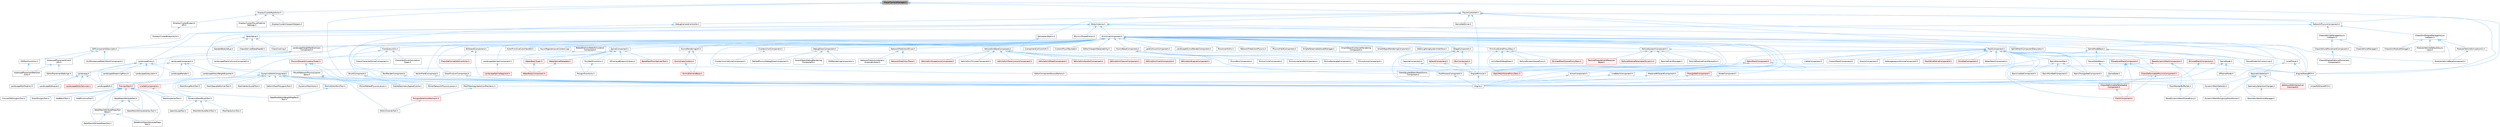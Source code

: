 digraph "PlayerCameraManager.h"
{
 // INTERACTIVE_SVG=YES
 // LATEX_PDF_SIZE
  bgcolor="transparent";
  edge [fontname=Helvetica,fontsize=10,labelfontname=Helvetica,labelfontsize=10];
  node [fontname=Helvetica,fontsize=10,shape=box,height=0.2,width=0.4];
  Node1 [id="Node000001",label="PlayerCameraManager.h",height=0.2,width=0.4,color="gray40", fillcolor="grey60", style="filled", fontcolor="black",tooltip=" "];
  Node1 -> Node2 [id="edge1_Node000001_Node000002",dir="back",color="steelblue1",style="solid",tooltip=" "];
  Node2 [id="Node000002",label="DisplayClusterRootActor.h",height=0.2,width=0.4,color="grey40", fillcolor="white", style="filled",URL="$d0/d41/DisplayClusterRootActor_8h.html",tooltip=" "];
  Node2 -> Node3 [id="edge2_Node000002_Node000003",dir="back",color="steelblue1",style="solid",tooltip=" "];
  Node3 [id="Node000003",label="DisplayClusterMoviePipeline\lSettings.h",height=0.2,width=0.4,color="grey40", fillcolor="white", style="filled",URL="$d7/d56/DisplayClusterMoviePipelineSettings_8h.html",tooltip=" "];
  Node2 -> Node4 [id="edge3_Node000002_Node000004",dir="back",color="steelblue1",style="solid",tooltip=" "];
  Node4 [id="Node000004",label="DisplayClusterViewportHelpers.h",height=0.2,width=0.4,color="grey40", fillcolor="white", style="filled",URL="$d6/d8b/DisplayClusterViewportHelpers_8h.html",tooltip=" "];
  Node2 -> Node5 [id="edge4_Node000002_Node000005",dir="back",color="steelblue1",style="solid",tooltip=" "];
  Node5 [id="Node000005",label="IDisplayClusterBlueprint\lAPI.h",height=0.2,width=0.4,color="grey40", fillcolor="white", style="filled",URL="$d6/dd6/IDisplayClusterBlueprintAPI_8h.html",tooltip=" "];
  Node5 -> Node6 [id="edge5_Node000005_Node000006",dir="back",color="steelblue1",style="solid",tooltip=" "];
  Node6 [id="Node000006",label="DisplayClusterBlueprintLib.h",height=0.2,width=0.4,color="grey40", fillcolor="white", style="filled",URL="$d9/d13/DisplayClusterBlueprintLib_8h.html",tooltip=" "];
  Node1 -> Node7 [id="edge6_Node000001_Node000007",dir="back",color="steelblue1",style="solid",tooltip=" "];
  Node7 [id="Node000007",label="Engine.h",height=0.2,width=0.4,color="grey40", fillcolor="white", style="filled",URL="$d1/d34/Public_2Engine_8h.html",tooltip=" "];
  Node1 -> Node8 [id="edge7_Node000001_Node000008",dir="back",color="steelblue1",style="solid",tooltip=" "];
  Node8 [id="Node000008",label="EngineSharedPCH.h",height=0.2,width=0.4,color="grey40", fillcolor="white", style="filled",URL="$dc/dbb/EngineSharedPCH_8h.html",tooltip=" "];
  Node8 -> Node9 [id="edge8_Node000008_Node000009",dir="back",color="steelblue1",style="solid",tooltip=" "];
  Node9 [id="Node000009",label="UnrealEdSharedPCH.h",height=0.2,width=0.4,color="grey40", fillcolor="white", style="filled",URL="$d1/de6/UnrealEdSharedPCH_8h.html",tooltip=" "];
  Node1 -> Node10 [id="edge9_Node000001_Node000010",dir="back",color="steelblue1",style="solid",tooltip=" "];
  Node10 [id="Node000010",label="PlayerController.h",height=0.2,width=0.4,color="grey40", fillcolor="white", style="filled",URL="$db/db4/PlayerController_8h.html",tooltip=" "];
  Node10 -> Node11 [id="edge10_Node000010_Node000011",dir="back",color="steelblue1",style="solid",tooltip=" "];
  Node11 [id="Node000011",label="BodyInstance.h",height=0.2,width=0.4,color="grey40", fillcolor="white", style="filled",URL="$d3/d42/BodyInstance_8h.html",tooltip=" "];
  Node11 -> Node12 [id="edge11_Node000011_Node000012",dir="back",color="steelblue1",style="solid",tooltip=" "];
  Node12 [id="Node000012",label="BodySetup.h",height=0.2,width=0.4,color="grey40", fillcolor="white", style="filled",URL="$d8/d7b/BodySetup_8h.html",tooltip=" "];
  Node12 -> Node13 [id="edge12_Node000012_Node000013",dir="back",color="steelblue1",style="solid",tooltip=" "];
  Node13 [id="Node000013",label="ChaosCooking.h",height=0.2,width=0.4,color="grey40", fillcolor="white", style="filled",URL="$de/d88/ChaosCooking_8h.html",tooltip=" "];
  Node12 -> Node14 [id="edge13_Node000012_Node000014",dir="back",color="steelblue1",style="solid",tooltip=" "];
  Node14 [id="Node000014",label="ChaosDerivedDataReader.h",height=0.2,width=0.4,color="grey40", fillcolor="white", style="filled",URL="$de/d70/ChaosDerivedDataReader_8h.html",tooltip=" "];
  Node12 -> Node15 [id="edge14_Node000012_Node000015",dir="back",color="steelblue1",style="solid",tooltip=" "];
  Node15 [id="Node000015",label="DynamicMeshComponent.h",height=0.2,width=0.4,color="grey40", fillcolor="white", style="filled",URL="$d8/d66/DynamicMeshComponent_8h.html",tooltip=" "];
  Node15 -> Node16 [id="edge15_Node000015_Node000016",dir="back",color="steelblue1",style="solid",tooltip=" "];
  Node16 [id="Node000016",label="DataflowEditorWeightMapPaint\lTool.h",height=0.2,width=0.4,color="grey40", fillcolor="white", style="filled",URL="$db/d46/DataflowEditorWeightMapPaintTool_8h.html",tooltip=" "];
  Node15 -> Node17 [id="edge16_Node000015_Node000017",dir="back",color="steelblue1",style="solid",tooltip=" "];
  Node17 [id="Node000017",label="DeformMeshPolygonsTool.h",height=0.2,width=0.4,color="grey40", fillcolor="white", style="filled",URL="$db/d72/DeformMeshPolygonsTool_8h.html",tooltip=" "];
  Node15 -> Node18 [id="edge17_Node000015_Node000018",dir="back",color="steelblue1",style="solid",tooltip=" "];
  Node18 [id="Node000018",label="DynamicMeshActor.h",height=0.2,width=0.4,color="grey40", fillcolor="white", style="filled",URL="$d1/d71/DynamicMeshActor_8h.html",tooltip=" "];
  Node15 -> Node19 [id="edge18_Node000015_Node000019",dir="back",color="steelblue1",style="solid",tooltip=" "];
  Node19 [id="Node000019",label="DynamicMeshBrushTool.h",height=0.2,width=0.4,color="grey40", fillcolor="white", style="filled",URL="$da/d04/DynamicMeshBrushTool_8h.html",tooltip=" "];
  Node19 -> Node20 [id="edge19_Node000019_Node000020",dir="back",color="steelblue1",style="solid",tooltip=" "];
  Node20 [id="Node000020",label="MeshAttributePaintTool.h",height=0.2,width=0.4,color="grey40", fillcolor="white", style="filled",URL="$d3/d29/MeshAttributePaintTool_8h.html",tooltip=" "];
  Node19 -> Node21 [id="edge20_Node000019_Node000021",dir="back",color="steelblue1",style="solid",tooltip=" "];
  Node21 [id="Node000021",label="MeshSelectionTool.h",height=0.2,width=0.4,color="grey40", fillcolor="white", style="filled",URL="$d8/d80/MeshSelectionTool_8h.html",tooltip=" "];
  Node19 -> Node22 [id="edge21_Node000019_Node000022",dir="back",color="steelblue1",style="solid",tooltip=" "];
  Node22 [id="Node000022",label="SeamSculptTool.h",height=0.2,width=0.4,color="grey40", fillcolor="white", style="filled",URL="$d1/d31/SeamSculptTool_8h.html",tooltip=" "];
  Node15 -> Node23 [id="edge22_Node000015_Node000023",dir="back",color="steelblue1",style="solid",tooltip=" "];
  Node23 [id="Node000023",label="DynamicMeshSelector.h",height=0.2,width=0.4,color="grey40", fillcolor="white", style="filled",URL="$dc/d01/DynamicMeshSelector_8h.html",tooltip=" "];
  Node23 -> Node24 [id="edge23_Node000023_Node000024",dir="back",color="steelblue1",style="solid",tooltip=" "];
  Node24 [id="Node000024",label="DynamicMeshPolygroupTransformer.h",height=0.2,width=0.4,color="grey40", fillcolor="white", style="filled",URL="$dc/db2/DynamicMeshPolygroupTransformer_8h.html",tooltip=" "];
  Node15 -> Node25 [id="edge24_Node000015_Node000025",dir="back",color="steelblue1",style="solid",tooltip=" "];
  Node25 [id="Node000025",label="EditUVIslandsTool.h",height=0.2,width=0.4,color="grey40", fillcolor="white", style="filled",URL="$d0/de4/EditUVIslandsTool_8h.html",tooltip=" "];
  Node15 -> Node26 [id="edge25_Node000015_Node000026",dir="back",color="steelblue1",style="solid",tooltip=" "];
  Node26 [id="Node000026",label="MeshGroupPaintTool.h",height=0.2,width=0.4,color="grey40", fillcolor="white", style="filled",URL="$dd/d04/MeshGroupPaintTool_8h.html",tooltip=" "];
  Node15 -> Node27 [id="edge26_Node000015_Node000027",dir="back",color="steelblue1",style="solid",tooltip=" "];
  Node27 [id="Node000027",label="MeshRenderBufferSet.h",height=0.2,width=0.4,color="grey40", fillcolor="white", style="filled",URL="$de/dc2/MeshRenderBufferSet_8h.html",tooltip=" "];
  Node27 -> Node28 [id="edge27_Node000027_Node000028",dir="back",color="steelblue1",style="solid",tooltip=" "];
  Node28 [id="Node000028",label="BaseDynamicMeshSceneProxy.h",height=0.2,width=0.4,color="grey40", fillcolor="white", style="filled",URL="$d2/dee/BaseDynamicMeshSceneProxy_8h.html",tooltip=" "];
  Node15 -> Node29 [id="edge28_Node000015_Node000029",dir="back",color="steelblue1",style="solid",tooltip=" "];
  Node29 [id="Node000029",label="MeshSpaceDeformerTool.h",height=0.2,width=0.4,color="grey40", fillcolor="white", style="filled",URL="$d7/dc8/MeshSpaceDeformerTool_8h.html",tooltip=" "];
  Node15 -> Node30 [id="edge29_Node000015_Node000030",dir="back",color="steelblue1",style="solid",tooltip=" "];
  Node30 [id="Node000030",label="MeshTopologySelectionMechanic.h",height=0.2,width=0.4,color="grey40", fillcolor="white", style="filled",URL="$d5/d15/MeshTopologySelectionMechanic_8h.html",tooltip=" "];
  Node30 -> Node31 [id="edge30_Node000030_Node000031",dir="back",color="steelblue1",style="solid",tooltip=" "];
  Node31 [id="Node000031",label="PolygonSelectionMechanic.h",height=0.2,width=0.4,color="red", fillcolor="#FFF0F0", style="filled",URL="$da/dff/PolygonSelectionMechanic_8h.html",tooltip=" "];
  Node31 -> Node25 [id="edge31_Node000031_Node000025",dir="back",color="steelblue1",style="solid",tooltip=" "];
  Node15 -> Node33 [id="edge32_Node000015_Node000033",dir="back",color="steelblue1",style="solid",tooltip=" "];
  Node33 [id="Node000033",label="MeshVertexPaintTool.h",height=0.2,width=0.4,color="grey40", fillcolor="white", style="filled",URL="$db/d74/MeshVertexPaintTool_8h.html",tooltip=" "];
  Node33 -> Node16 [id="edge33_Node000033_Node000016",dir="back",color="steelblue1",style="solid",tooltip=" "];
  Node15 -> Node34 [id="edge34_Node000015_Node000034",dir="back",color="steelblue1",style="solid",tooltip=" "];
  Node34 [id="Node000034",label="MeshVertexSculptTool.h",height=0.2,width=0.4,color="grey40", fillcolor="white", style="filled",URL="$dc/da6/MeshVertexSculptTool_8h.html",tooltip=" "];
  Node15 -> Node35 [id="edge35_Node000015_Node000035",dir="back",color="steelblue1",style="solid",tooltip=" "];
  Node35 [id="Node000035",label="PreviewMesh.h",height=0.2,width=0.4,color="red", fillcolor="#FFF0F0", style="filled",URL="$d6/d30/PreviewMesh_8h.html",tooltip=" "];
  Node35 -> Node36 [id="edge36_Node000035_Node000036",dir="back",color="steelblue1",style="solid",tooltip=" "];
  Node36 [id="Node000036",label="AddPatchTool.h",height=0.2,width=0.4,color="grey40", fillcolor="white", style="filled",URL="$d5/deb/AddPatchTool_8h.html",tooltip=" "];
  Node35 -> Node37 [id="edge37_Node000035_Node000037",dir="back",color="steelblue1",style="solid",tooltip=" "];
  Node37 [id="Node000037",label="AddPrimitiveTool.h",height=0.2,width=0.4,color="grey40", fillcolor="white", style="filled",URL="$d5/dbf/AddPrimitiveTool_8h.html",tooltip=" "];
  Node35 -> Node38 [id="edge38_Node000035_Node000038",dir="back",color="steelblue1",style="solid",tooltip=" "];
  Node38 [id="Node000038",label="BakeMeshAttributeMapsTool.h",height=0.2,width=0.4,color="grey40", fillcolor="white", style="filled",URL="$d8/d14/BakeMeshAttributeMapsTool_8h.html",tooltip=" "];
  Node35 -> Node39 [id="edge39_Node000035_Node000039",dir="back",color="steelblue1",style="solid",tooltip=" "];
  Node39 [id="Node000039",label="BakeMeshAttributeMapsTool\lBase.h",height=0.2,width=0.4,color="grey40", fillcolor="white", style="filled",URL="$dc/d68/BakeMeshAttributeMapsToolBase_8h.html",tooltip=" "];
  Node39 -> Node38 [id="edge40_Node000039_Node000038",dir="back",color="steelblue1",style="solid",tooltip=" "];
  Node39 -> Node40 [id="edge41_Node000039_Node000040",dir="back",color="steelblue1",style="solid",tooltip=" "];
  Node40 [id="Node000040",label="BakeMultiMeshAttributeMaps\lTool.h",height=0.2,width=0.4,color="grey40", fillcolor="white", style="filled",URL="$d7/d65/BakeMultiMeshAttributeMapsTool_8h.html",tooltip=" "];
  Node35 -> Node41 [id="edge42_Node000035_Node000041",dir="back",color="steelblue1",style="solid",tooltip=" "];
  Node41 [id="Node000041",label="BakeMeshAttributeTool.h",height=0.2,width=0.4,color="grey40", fillcolor="white", style="filled",URL="$d0/d82/BakeMeshAttributeTool_8h.html",tooltip=" "];
  Node41 -> Node39 [id="edge43_Node000041_Node000039",dir="back",color="steelblue1",style="solid",tooltip=" "];
  Node41 -> Node42 [id="edge44_Node000041_Node000042",dir="back",color="steelblue1",style="solid",tooltip=" "];
  Node42 [id="Node000042",label="BakeMeshAttributeVertexTool.h",height=0.2,width=0.4,color="grey40", fillcolor="white", style="filled",URL="$d6/d76/BakeMeshAttributeVertexTool_8h.html",tooltip=" "];
  Node35 -> Node42 [id="edge45_Node000035_Node000042",dir="back",color="steelblue1",style="solid",tooltip=" "];
  Node35 -> Node40 [id="edge46_Node000035_Node000040",dir="back",color="steelblue1",style="solid",tooltip=" "];
  Node35 -> Node43 [id="edge47_Node000035_Node000043",dir="back",color="steelblue1",style="solid",tooltip=" "];
  Node43 [id="Node000043",label="ConvertToPolygonsTool.h",height=0.2,width=0.4,color="grey40", fillcolor="white", style="filled",URL="$d7/d5a/ConvertToPolygonsTool_8h.html",tooltip=" "];
  Node35 -> Node44 [id="edge48_Node000035_Node000044",dir="back",color="steelblue1",style="solid",tooltip=" "];
  Node44 [id="Node000044",label="DrawPolygonTool.h",height=0.2,width=0.4,color="grey40", fillcolor="white", style="filled",URL="$d0/d15/DrawPolygonTool_8h.html",tooltip=" "];
  Node35 -> Node19 [id="edge49_Node000035_Node000019",dir="back",color="steelblue1",style="solid",tooltip=" "];
  Node35 -> Node45 [id="edge50_Node000035_Node000045",dir="back",color="steelblue1",style="solid",tooltip=" "];
  Node45 [id="Node000045",label="MeshInspectorTool.h",height=0.2,width=0.4,color="grey40", fillcolor="white", style="filled",URL="$de/da1/MeshInspectorTool_8h.html",tooltip=" "];
  Node15 -> Node87 [id="edge51_Node000015_Node000087",dir="back",color="steelblue1",style="solid",tooltip=" "];
  Node87 [id="Node000087",label="SceneGeometrySpatialCache.h",height=0.2,width=0.4,color="grey40", fillcolor="white", style="filled",URL="$d6/d6f/SceneGeometrySpatialCache_8h.html",tooltip=" "];
  Node12 -> Node88 [id="edge52_Node000012_Node000088",dir="back",color="steelblue1",style="solid",tooltip=" "];
  Node88 [id="Node000088",label="SkeletalBodySetup.h",height=0.2,width=0.4,color="grey40", fillcolor="white", style="filled",URL="$dc/dbc/SkeletalBodySetup_8h.html",tooltip=" "];
  Node11 -> Node8 [id="edge53_Node000011_Node000008",dir="back",color="steelblue1",style="solid",tooltip=" "];
  Node11 -> Node89 [id="edge54_Node000011_Node000089",dir="back",color="steelblue1",style="solid",tooltip=" "];
  Node89 [id="Node000089",label="ISMComponentDescriptor.h",height=0.2,width=0.4,color="grey40", fillcolor="white", style="filled",URL="$dd/d82/ISMComponentDescriptor_8h.html",tooltip=" "];
  Node89 -> Node90 [id="edge55_Node000089_Node000090",dir="back",color="steelblue1",style="solid",tooltip=" "];
  Node90 [id="Node000090",label="HLODInstancedStaticMeshComponent.h",height=0.2,width=0.4,color="grey40", fillcolor="white", style="filled",URL="$dd/d88/HLODInstancedStaticMeshComponent_8h.html",tooltip=" "];
  Node89 -> Node91 [id="edge56_Node000089_Node000091",dir="back",color="steelblue1",style="solid",tooltip=" "];
  Node91 [id="Node000091",label="ISMPartitionActor.h",height=0.2,width=0.4,color="grey40", fillcolor="white", style="filled",URL="$d8/dac/ISMPartitionActor_8h.html",tooltip=" "];
  Node91 -> Node92 [id="edge57_Node000091_Node000092",dir="back",color="steelblue1",style="solid",tooltip=" "];
  Node92 [id="Node000092",label="InstancedPlacementPartition\lActor.h",height=0.2,width=0.4,color="grey40", fillcolor="white", style="filled",URL="$dd/d43/InstancedPlacementPartitionActor_8h.html",tooltip=" "];
  Node89 -> Node93 [id="edge58_Node000089_Node000093",dir="back",color="steelblue1",style="solid",tooltip=" "];
  Node93 [id="Node000093",label="InstancedPlacementClient\lInfo.h",height=0.2,width=0.4,color="grey40", fillcolor="white", style="filled",URL="$d0/d12/InstancedPlacementClientInfo_8h.html",tooltip=" "];
  Node93 -> Node94 [id="edge59_Node000093_Node000094",dir="back",color="steelblue1",style="solid",tooltip=" "];
  Node94 [id="Node000094",label="EditorPlacementSettings.h",height=0.2,width=0.4,color="grey40", fillcolor="white", style="filled",URL="$dd/daf/EditorPlacementSettings_8h.html",tooltip=" "];
  Node93 -> Node92 [id="edge60_Node000093_Node000092",dir="back",color="steelblue1",style="solid",tooltip=" "];
  Node11 -> Node95 [id="edge61_Node000011_Node000095",dir="back",color="steelblue1",style="solid",tooltip=" "];
  Node95 [id="Node000095",label="LandscapeProxy.h",height=0.2,width=0.4,color="grey40", fillcolor="white", style="filled",URL="$db/dae/LandscapeProxy_8h.html",tooltip=" "];
  Node95 -> Node96 [id="edge62_Node000095_Node000096",dir="back",color="steelblue1",style="solid",tooltip=" "];
  Node96 [id="Node000096",label="Landscape.h",height=0.2,width=0.4,color="grey40", fillcolor="white", style="filled",URL="$d5/dd6/Landscape_8h.html",tooltip=" "];
  Node96 -> Node97 [id="edge63_Node000096_Node000097",dir="back",color="steelblue1",style="solid",tooltip=" "];
  Node97 [id="Node000097",label="LandscapeEdit.h",height=0.2,width=0.4,color="grey40", fillcolor="white", style="filled",URL="$df/d61/LandscapeEdit_8h.html",tooltip=" "];
  Node96 -> Node98 [id="edge64_Node000096_Node000098",dir="back",color="steelblue1",style="solid",tooltip=" "];
  Node98 [id="Node000098",label="LandscapeEditLayer.h",height=0.2,width=0.4,color="grey40", fillcolor="white", style="filled",URL="$d2/d34/LandscapeEditLayer_8h.html",tooltip=" "];
  Node96 -> Node99 [id="edge65_Node000096_Node000099",dir="back",color="steelblue1",style="solid",tooltip=" "];
  Node99 [id="Node000099",label="LandscapeEditorServices.h",height=0.2,width=0.4,color="red", fillcolor="#FFF0F0", style="filled",URL="$d0/de9/LandscapeEditorServices_8h.html",tooltip=" "];
  Node96 -> Node101 [id="edge66_Node000096_Node000101",dir="back",color="steelblue1",style="solid",tooltip=" "];
  Node101 [id="Node000101",label="LandscapeNotification.h",height=0.2,width=0.4,color="grey40", fillcolor="white", style="filled",URL="$d7/de3/LandscapeNotification_8h.html",tooltip=" "];
  Node95 -> Node97 [id="edge67_Node000095_Node000097",dir="back",color="steelblue1",style="solid",tooltip=" "];
  Node95 -> Node102 [id="edge68_Node000095_Node000102",dir="back",color="steelblue1",style="solid",tooltip=" "];
  Node102 [id="Node000102",label="LandscapeRender.h",height=0.2,width=0.4,color="grey40", fillcolor="white", style="filled",URL="$df/d67/LandscapeRender_8h.html",tooltip=" "];
  Node95 -> Node103 [id="edge69_Node000095_Node000103",dir="back",color="steelblue1",style="solid",tooltip=" "];
  Node103 [id="Node000103",label="LandscapeStreamingProxy.h",height=0.2,width=0.4,color="grey40", fillcolor="white", style="filled",URL="$de/d5a/LandscapeStreamingProxy_8h.html",tooltip=" "];
  Node95 -> Node104 [id="edge70_Node000095_Node000104",dir="back",color="steelblue1",style="solid",tooltip=" "];
  Node104 [id="Node000104",label="LandscapeSubsystem.h",height=0.2,width=0.4,color="grey40", fillcolor="white", style="filled",URL="$d7/ddd/LandscapeSubsystem_8h.html",tooltip=" "];
  Node11 -> Node105 [id="edge71_Node000011_Node000105",dir="back",color="steelblue1",style="solid",tooltip=" "];
  Node105 [id="Node000105",label="PhysicsThreadLibrary.h",height=0.2,width=0.4,color="grey40", fillcolor="white", style="filled",URL="$dd/df6/PhysicsThreadLibrary_8h.html",tooltip=" "];
  Node11 -> Node106 [id="edge72_Node000011_Node000106",dir="back",color="steelblue1",style="solid",tooltip=" "];
  Node106 [id="Node000106",label="PrimitiveComponent.h",height=0.2,width=0.4,color="grey40", fillcolor="white", style="filled",URL="$df/d9f/PrimitiveComponent_8h.html",tooltip=" "];
  Node106 -> Node107 [id="edge73_Node000106_Node000107",dir="back",color="steelblue1",style="solid",tooltip=" "];
  Node107 [id="Node000107",label="ActorPrimitiveColorHandler.h",height=0.2,width=0.4,color="grey40", fillcolor="white", style="filled",URL="$d4/d72/ActorPrimitiveColorHandler_8h.html",tooltip=" "];
  Node106 -> Node108 [id="edge74_Node000106_Node000108",dir="back",color="steelblue1",style="solid",tooltip=" "];
  Node108 [id="Node000108",label="ArrowComponent.h",height=0.2,width=0.4,color="grey40", fillcolor="white", style="filled",URL="$db/d35/ArrowComponent_8h.html",tooltip=" "];
  Node108 -> Node7 [id="edge75_Node000108_Node000007",dir="back",color="steelblue1",style="solid",tooltip=" "];
  Node106 -> Node109 [id="edge76_Node000106_Node000109",dir="back",color="steelblue1",style="solid",tooltip=" "];
  Node109 [id="Node000109",label="AsyncRegisterLevelContext.cpp",height=0.2,width=0.4,color="grey40", fillcolor="white", style="filled",URL="$da/df8/AsyncRegisterLevelContext_8cpp.html",tooltip=" "];
  Node106 -> Node110 [id="edge77_Node000106_Node000110",dir="back",color="steelblue1",style="solid",tooltip=" "];
  Node110 [id="Node000110",label="BakedShallowWaterSimulation\lComponent.h",height=0.2,width=0.4,color="grey40", fillcolor="white", style="filled",URL="$d4/dbc/BakedShallowWaterSimulationComponent_8h.html",tooltip=" "];
  Node110 -> Node111 [id="edge78_Node000110_Node000111",dir="back",color="steelblue1",style="solid",tooltip=" "];
  Node111 [id="Node000111",label="WaterBodyComponent.h",height=0.2,width=0.4,color="red", fillcolor="#FFF0F0", style="filled",URL="$db/d59/WaterBodyComponent_8h.html",tooltip=" "];
  Node106 -> Node124 [id="edge79_Node000106_Node000124",dir="back",color="steelblue1",style="solid",tooltip=" "];
  Node124 [id="Node000124",label="BillboardComponent.h",height=0.2,width=0.4,color="grey40", fillcolor="white", style="filled",URL="$db/d72/BillboardComponent_8h.html",tooltip=" "];
  Node124 -> Node125 [id="edge80_Node000124_Node000125",dir="back",color="steelblue1",style="solid",tooltip=" "];
  Node125 [id="Node000125",label="ChaosDeformableSolverActor.h",height=0.2,width=0.4,color="red", fillcolor="#FFF0F0", style="filled",URL="$d2/de9/ChaosDeformableSolverActor_8h.html",tooltip=" "];
  Node124 -> Node7 [id="edge81_Node000124_Node000007",dir="back",color="steelblue1",style="solid",tooltip=" "];
  Node106 -> Node129 [id="edge82_Node000106_Node000129",dir="back",color="steelblue1",style="solid",tooltip=" "];
  Node129 [id="Node000129",label="BrushComponent.h",height=0.2,width=0.4,color="grey40", fillcolor="white", style="filled",URL="$d0/d9c/BrushComponent_8h.html",tooltip=" "];
  Node129 -> Node7 [id="edge83_Node000129_Node000007",dir="back",color="steelblue1",style="solid",tooltip=" "];
  Node129 -> Node87 [id="edge84_Node000129_Node000087",dir="back",color="steelblue1",style="solid",tooltip=" "];
  Node106 -> Node130 [id="edge85_Node000106_Node000130",dir="back",color="steelblue1",style="solid",tooltip=" "];
  Node130 [id="Node000130",label="ClusterUnionComponent.h",height=0.2,width=0.4,color="grey40", fillcolor="white", style="filled",URL="$d0/d16/ClusterUnionComponent_8h.html",tooltip=" "];
  Node130 -> Node131 [id="edge86_Node000130_Node000131",dir="back",color="steelblue1",style="solid",tooltip=" "];
  Node131 [id="Node000131",label="ClusterUnionVehicleComponent.h",height=0.2,width=0.4,color="grey40", fillcolor="white", style="filled",URL="$dd/deb/ClusterUnionVehicleComponent_8h.html",tooltip=" "];
  Node106 -> Node132 [id="edge87_Node000106_Node000132",dir="back",color="steelblue1",style="solid",tooltip=" "];
  Node132 [id="Node000132",label="ComponentCollisionUtil.h",height=0.2,width=0.4,color="grey40", fillcolor="white", style="filled",URL="$d9/d1c/ComponentCollisionUtil_8h.html",tooltip=" "];
  Node106 -> Node133 [id="edge88_Node000106_Node000133",dir="back",color="steelblue1",style="solid",tooltip=" "];
  Node133 [id="Node000133",label="CustomPhysXPayload.h",height=0.2,width=0.4,color="grey40", fillcolor="white", style="filled",URL="$d3/d90/CustomPhysXPayload_8h.html",tooltip=" "];
  Node106 -> Node134 [id="edge89_Node000106_Node000134",dir="back",color="steelblue1",style="solid",tooltip=" "];
  Node134 [id="Node000134",label="DebugDrawComponent.h",height=0.2,width=0.4,color="grey40", fillcolor="white", style="filled",URL="$d9/dae/DebugDrawComponent_8h.html",tooltip=" "];
  Node134 -> Node135 [id="edge90_Node000134_Node000135",dir="back",color="steelblue1",style="solid",tooltip=" "];
  Node135 [id="Node000135",label="EQSRenderingComponent.h",height=0.2,width=0.4,color="grey40", fillcolor="white", style="filled",URL="$df/d63/EQSRenderingComponent_8h.html",tooltip=" "];
  Node134 -> Node136 [id="edge91_Node000134_Node000136",dir="back",color="steelblue1",style="solid",tooltip=" "];
  Node136 [id="Node000136",label="PathedPhysicsDebugDrawComponent.h",height=0.2,width=0.4,color="grey40", fillcolor="white", style="filled",URL="$d9/dd8/PathedPhysicsDebugDrawComponent_8h.html",tooltip=" "];
  Node134 -> Node137 [id="edge92_Node000134_Node000137",dir="back",color="steelblue1",style="solid",tooltip=" "];
  Node137 [id="Node000137",label="SmartObjectDebugRendering\lComponent.h",height=0.2,width=0.4,color="grey40", fillcolor="white", style="filled",URL="$d2/db9/SmartObjectDebugRenderingComponent_8h.html",tooltip=" "];
  Node106 -> Node138 [id="edge93_Node000106_Node000138",dir="back",color="steelblue1",style="solid",tooltip=" "];
  Node138 [id="Node000138",label="DrawFrustumComponent.h",height=0.2,width=0.4,color="grey40", fillcolor="white", style="filled",URL="$db/d24/DrawFrustumComponent_8h.html",tooltip=" "];
  Node138 -> Node7 [id="edge94_Node000138_Node000007",dir="back",color="steelblue1",style="solid",tooltip=" "];
  Node106 -> Node139 [id="edge95_Node000106_Node000139",dir="back",color="steelblue1",style="solid",tooltip=" "];
  Node139 [id="Node000139",label="EditorComponentSourceFactory.h",height=0.2,width=0.4,color="grey40", fillcolor="white", style="filled",URL="$d4/d35/EditorComponentSourceFactory_8h.html",tooltip=" "];
  Node106 -> Node140 [id="edge96_Node000106_Node000140",dir="back",color="steelblue1",style="solid",tooltip=" "];
  Node140 [id="Node000140",label="EditorViewportSelectability.h",height=0.2,width=0.4,color="grey40", fillcolor="white", style="filled",URL="$d0/da6/EditorViewportSelectability_8h.html",tooltip=" "];
  Node106 -> Node141 [id="edge97_Node000106_Node000141",dir="back",color="steelblue1",style="solid",tooltip=" "];
  Node141 [id="Node000141",label="EngineMinimal.h",height=0.2,width=0.4,color="grey40", fillcolor="white", style="filled",URL="$d0/d2c/EngineMinimal_8h.html",tooltip=" "];
  Node141 -> Node7 [id="edge98_Node000141_Node000007",dir="back",color="steelblue1",style="solid",tooltip=" "];
  Node106 -> Node8 [id="edge99_Node000106_Node000008",dir="back",color="steelblue1",style="solid",tooltip=" "];
  Node106 -> Node142 [id="edge100_Node000106_Node000142",dir="back",color="steelblue1",style="solid",tooltip=" "];
  Node142 [id="Node000142",label="FloorQueryUtils.h",height=0.2,width=0.4,color="grey40", fillcolor="white", style="filled",URL="$df/d2a/FloorQueryUtils_8h.html",tooltip=" "];
  Node142 -> Node143 [id="edge101_Node000142_Node000143",dir="back",color="steelblue1",style="solid",tooltip=" "];
  Node143 [id="Node000143",label="ChaosCharacterMoverComponent.h",height=0.2,width=0.4,color="grey40", fillcolor="white", style="filled",URL="$d5/dd2/ChaosCharacterMoverComponent_8h.html",tooltip=" "];
  Node142 -> Node144 [id="edge102_Node000142_Node000144",dir="back",color="steelblue1",style="solid",tooltip=" "];
  Node144 [id="Node000144",label="CharacterMoverSimulation\lTypes.h",height=0.2,width=0.4,color="grey40", fillcolor="white", style="filled",URL="$df/dcc/CharacterMoverSimulationTypes_8h.html",tooltip=" "];
  Node142 -> Node145 [id="edge103_Node000142_Node000145",dir="back",color="steelblue1",style="solid",tooltip=" "];
  Node145 [id="Node000145",label="PhysicsMoverSimulationTypes.h",height=0.2,width=0.4,color="red", fillcolor="#FFF0F0", style="filled",URL="$d1/d2f/PhysicsMoverSimulationTypes_8h.html",tooltip=" "];
  Node145 -> Node146 [id="edge104_Node000145_Node000146",dir="back",color="steelblue1",style="solid",tooltip=" "];
  Node146 [id="Node000146",label="MoverNetworkPhysicsLiaison.h",height=0.2,width=0.4,color="grey40", fillcolor="white", style="filled",URL="$d7/d6a/MoverNetworkPhysicsLiaison_8h.html",tooltip=" "];
  Node145 -> Node147 [id="edge105_Node000145_Node000147",dir="back",color="steelblue1",style="solid",tooltip=" "];
  Node147 [id="Node000147",label="MoverNetworkPhysicsLiaison\lBase.h",height=0.2,width=0.4,color="grey40", fillcolor="white", style="filled",URL="$d6/d54/MoverNetworkPhysicsLiaisonBase_8h.html",tooltip=" "];
  Node147 -> Node146 [id="edge106_Node000147_Node000146",dir="back",color="steelblue1",style="solid",tooltip=" "];
  Node147 -> Node148 [id="edge107_Node000147_Node000148",dir="back",color="steelblue1",style="solid",tooltip=" "];
  Node148 [id="Node000148",label="MoverPathedPhysicsLiaison.h",height=0.2,width=0.4,color="grey40", fillcolor="white", style="filled",URL="$d8/d2d/MoverPathedPhysicsLiaison_8h.html",tooltip=" "];
  Node145 -> Node148 [id="edge108_Node000145_Node000148",dir="back",color="steelblue1",style="solid",tooltip=" "];
  Node106 -> Node155 [id="edge109_Node000106_Node000155",dir="back",color="steelblue1",style="solid",tooltip=" "];
  Node155 [id="Node000155",label="GeometrySelector.h",height=0.2,width=0.4,color="grey40", fillcolor="white", style="filled",URL="$d5/d67/GeometrySelector_8h.html",tooltip=" "];
  Node155 -> Node24 [id="edge110_Node000155_Node000024",dir="back",color="steelblue1",style="solid",tooltip=" "];
  Node155 -> Node23 [id="edge111_Node000155_Node000023",dir="back",color="steelblue1",style="solid",tooltip=" "];
  Node155 -> Node156 [id="edge112_Node000155_Node000156",dir="back",color="steelblue1",style="solid",tooltip=" "];
  Node156 [id="Node000156",label="GeometrySelectionChanges.h",height=0.2,width=0.4,color="grey40", fillcolor="white", style="filled",URL="$d2/d21/GeometrySelectionChanges_8h.html",tooltip=" "];
  Node156 -> Node157 [id="edge113_Node000156_Node000157",dir="back",color="steelblue1",style="solid",tooltip=" "];
  Node157 [id="Node000157",label="GeometrySelectionManager.h",height=0.2,width=0.4,color="grey40", fillcolor="white", style="filled",URL="$d9/d43/GeometrySelectionManager_8h.html",tooltip=" "];
  Node155 -> Node157 [id="edge114_Node000155_Node000157",dir="back",color="steelblue1",style="solid",tooltip=" "];
  Node155 -> Node158 [id="edge115_Node000155_Node000158",dir="back",color="steelblue1",style="solid",tooltip=" "];
  Node158 [id="Node000158",label="SelectionEditInteractive\lCommand.h",height=0.2,width=0.4,color="red", fillcolor="#FFF0F0", style="filled",URL="$d8/db5/SelectionEditInteractiveCommand_8h.html",tooltip=" "];
  Node106 -> Node163 [id="edge116_Node000106_Node000163",dir="back",color="steelblue1",style="solid",tooltip=" "];
  Node163 [id="Node000163",label="GizmoBaseComponent.h",height=0.2,width=0.4,color="grey40", fillcolor="white", style="filled",URL="$db/dfd/GizmoBaseComponent_8h.html",tooltip=" "];
  Node163 -> Node164 [id="edge117_Node000163_Node000164",dir="back",color="steelblue1",style="solid",tooltip=" "];
  Node164 [id="Node000164",label="GizmoArrowComponent.h",height=0.2,width=0.4,color="grey40", fillcolor="white", style="filled",URL="$d9/df9/GizmoArrowComponent_8h.html",tooltip=" "];
  Node163 -> Node165 [id="edge118_Node000163_Node000165",dir="back",color="steelblue1",style="solid",tooltip=" "];
  Node165 [id="Node000165",label="GizmoBoxComponent.h",height=0.2,width=0.4,color="grey40", fillcolor="white", style="filled",URL="$d4/d84/GizmoBoxComponent_8h.html",tooltip=" "];
  Node163 -> Node166 [id="edge119_Node000163_Node000166",dir="back",color="steelblue1",style="solid",tooltip=" "];
  Node166 [id="Node000166",label="GizmoCircleComponent.h",height=0.2,width=0.4,color="grey40", fillcolor="white", style="filled",URL="$d3/d78/GizmoCircleComponent_8h.html",tooltip=" "];
  Node163 -> Node167 [id="edge120_Node000163_Node000167",dir="back",color="steelblue1",style="solid",tooltip=" "];
  Node167 [id="Node000167",label="GizmoLineHandleComponent.h",height=0.2,width=0.4,color="grey40", fillcolor="white", style="filled",URL="$d3/d98/GizmoLineHandleComponent_8h.html",tooltip=" "];
  Node163 -> Node168 [id="edge121_Node000163_Node000168",dir="back",color="steelblue1",style="solid",tooltip=" "];
  Node168 [id="Node000168",label="GizmoRectangleComponent.h",height=0.2,width=0.4,color="grey40", fillcolor="white", style="filled",URL="$d9/ded/GizmoRectangleComponent_8h.html",tooltip=" "];
  Node163 -> Node169 [id="edge122_Node000163_Node000169",dir="back",color="steelblue1",style="solid",tooltip=" "];
  Node169 [id="Node000169",label="ViewAdjustedStaticMeshGizmo\lComponent.h",height=0.2,width=0.4,color="grey40", fillcolor="white", style="filled",URL="$d3/d99/ViewAdjustedStaticMeshGizmoComponent_8h.html",tooltip=" "];
  Node106 -> Node170 [id="edge123_Node000106_Node000170",dir="back",color="steelblue1",style="solid",tooltip=" "];
  Node170 [id="Node000170",label="GizmoRenderingUtil.h",height=0.2,width=0.4,color="grey40", fillcolor="white", style="filled",URL="$d0/d40/GizmoRenderingUtil_8h.html",tooltip=" "];
  Node170 -> Node171 [id="edge124_Node000170_Node000171",dir="back",color="steelblue1",style="solid",tooltip=" "];
  Node171 [id="Node000171",label="GizmoElementBase.h",height=0.2,width=0.4,color="red", fillcolor="#FFF0F0", style="filled",URL="$d5/d19/GizmoElementBase_8h.html",tooltip=" "];
  Node170 -> Node187 [id="edge125_Node000170_Node000187",dir="back",color="steelblue1",style="solid",tooltip=" "];
  Node187 [id="Node000187",label="GizmoViewContext.h",height=0.2,width=0.4,color="red", fillcolor="#FFF0F0", style="filled",URL="$dd/d1a/GizmoViewContext_8h.html",tooltip=" "];
  Node187 -> Node171 [id="edge126_Node000187_Node000171",dir="back",color="steelblue1",style="solid",tooltip=" "];
  Node106 -> Node89 [id="edge127_Node000106_Node000089",dir="back",color="steelblue1",style="solid",tooltip=" "];
  Node106 -> Node189 [id="edge128_Node000106_Node000189",dir="back",color="steelblue1",style="solid",tooltip=" "];
  Node189 [id="Node000189",label="LakeCollisionComponent.h",height=0.2,width=0.4,color="grey40", fillcolor="white", style="filled",URL="$d6/d05/LakeCollisionComponent_8h.html",tooltip=" "];
  Node106 -> Node190 [id="edge129_Node000106_Node000190",dir="back",color="steelblue1",style="solid",tooltip=" "];
  Node190 [id="Node000190",label="LandscapeComponent.h",height=0.2,width=0.4,color="grey40", fillcolor="white", style="filled",URL="$d4/dba/LandscapeComponent_8h.html",tooltip=" "];
  Node190 -> Node96 [id="edge130_Node000190_Node000096",dir="back",color="steelblue1",style="solid",tooltip=" "];
  Node190 -> Node97 [id="edge131_Node000190_Node000097",dir="back",color="steelblue1",style="solid",tooltip=" "];
  Node190 -> Node191 [id="edge132_Node000190_Node000191",dir="back",color="steelblue1",style="solid",tooltip=" "];
  Node191 [id="Node000191",label="LandscapeGrassWeightExporter.h",height=0.2,width=0.4,color="grey40", fillcolor="white", style="filled",URL="$de/d64/LandscapeGrassWeightExporter_8h.html",tooltip=" "];
  Node190 -> Node102 [id="edge133_Node000190_Node000102",dir="back",color="steelblue1",style="solid",tooltip=" "];
  Node106 -> Node192 [id="edge134_Node000106_Node000192",dir="back",color="steelblue1",style="solid",tooltip=" "];
  Node192 [id="Node000192",label="LandscapeGizmoRenderComponent.h",height=0.2,width=0.4,color="grey40", fillcolor="white", style="filled",URL="$d0/d84/LandscapeGizmoRenderComponent_8h.html",tooltip=" "];
  Node106 -> Node193 [id="edge135_Node000106_Node000193",dir="back",color="steelblue1",style="solid",tooltip=" "];
  Node193 [id="Node000193",label="LandscapeHeightfieldCollision\lComponent.h",height=0.2,width=0.4,color="grey40", fillcolor="white", style="filled",URL="$d2/d06/LandscapeHeightfieldCollisionComponent_8h.html",tooltip=" "];
  Node193 -> Node97 [id="edge136_Node000193_Node000097",dir="back",color="steelblue1",style="solid",tooltip=" "];
  Node193 -> Node194 [id="edge137_Node000193_Node000194",dir="back",color="steelblue1",style="solid",tooltip=" "];
  Node194 [id="Node000194",label="LandscapeMeshCollisionComponent.h",height=0.2,width=0.4,color="grey40", fillcolor="white", style="filled",URL="$d0/dab/LandscapeMeshCollisionComponent_8h.html",tooltip=" "];
  Node193 -> Node95 [id="edge138_Node000193_Node000095",dir="back",color="steelblue1",style="solid",tooltip=" "];
  Node106 -> Node195 [id="edge139_Node000106_Node000195",dir="back",color="steelblue1",style="solid",tooltip=" "];
  Node195 [id="Node000195",label="LandscapeSplinesComponent.h",height=0.2,width=0.4,color="grey40", fillcolor="white", style="filled",URL="$d4/d7e/LandscapeSplinesComponent_8h.html",tooltip=" "];
  Node195 -> Node196 [id="edge140_Node000195_Node000196",dir="back",color="steelblue1",style="solid",tooltip=" "];
  Node196 [id="Node000196",label="LandscapeSplineSegment.h",height=0.2,width=0.4,color="red", fillcolor="#FFF0F0", style="filled",URL="$d4/d8d/LandscapeSplineSegment_8h.html",tooltip=" "];
  Node106 -> Node198 [id="edge141_Node000106_Node000198",dir="back",color="steelblue1",style="solid",tooltip=" "];
  Node198 [id="Node000198",label="LineBatchComponent.h",height=0.2,width=0.4,color="grey40", fillcolor="white", style="filled",URL="$d4/dd8/LineBatchComponent_8h.html",tooltip=" "];
  Node198 -> Node7 [id="edge142_Node000198_Node000007",dir="back",color="steelblue1",style="solid",tooltip=" "];
  Node106 -> Node199 [id="edge143_Node000106_Node000199",dir="back",color="steelblue1",style="solid",tooltip=" "];
  Node199 [id="Node000199",label="MaterialBillboardComponent.h",height=0.2,width=0.4,color="grey40", fillcolor="white", style="filled",URL="$d0/d98/MaterialBillboardComponent_8h.html",tooltip=" "];
  Node199 -> Node7 [id="edge144_Node000199_Node000007",dir="back",color="steelblue1",style="solid",tooltip=" "];
  Node106 -> Node200 [id="edge145_Node000106_Node000200",dir="back",color="steelblue1",style="solid",tooltip=" "];
  Node200 [id="Node000200",label="MeshComponent.h",height=0.2,width=0.4,color="grey40", fillcolor="white", style="filled",URL="$dd/d57/MeshComponent_8h.html",tooltip=" "];
  Node200 -> Node201 [id="edge146_Node000200_Node000201",dir="back",color="steelblue1",style="solid",tooltip=" "];
  Node201 [id="Node000201",label="BaseDynamicMeshComponent.h",height=0.2,width=0.4,color="red", fillcolor="#FFF0F0", style="filled",URL="$d3/df4/BaseDynamicMeshComponent_8h.html",tooltip=" "];
  Node201 -> Node28 [id="edge147_Node000201_Node000028",dir="back",color="steelblue1",style="solid",tooltip=" "];
  Node201 -> Node15 [id="edge148_Node000201_Node000015",dir="back",color="steelblue1",style="solid",tooltip=" "];
  Node201 -> Node27 [id="edge149_Node000201_Node000027",dir="back",color="steelblue1",style="solid",tooltip=" "];
  Node200 -> Node219 [id="edge150_Node000200_Node000219",dir="back",color="steelblue1",style="solid",tooltip=" "];
  Node219 [id="Node000219",label="BasicElementSet.h",height=0.2,width=0.4,color="grey40", fillcolor="white", style="filled",URL="$de/d31/BasicElementSet_8h.html",tooltip=" "];
  Node219 -> Node220 [id="edge151_Node000219_Node000220",dir="back",color="steelblue1",style="solid",tooltip=" "];
  Node220 [id="Node000220",label="BasicLineSetComponent.h",height=0.2,width=0.4,color="grey40", fillcolor="white", style="filled",URL="$da/d78/BasicLineSetComponent_8h.html",tooltip=" "];
  Node219 -> Node221 [id="edge152_Node000219_Node000221",dir="back",color="steelblue1",style="solid",tooltip=" "];
  Node221 [id="Node000221",label="BasicPointSetComponent.h",height=0.2,width=0.4,color="grey40", fillcolor="white", style="filled",URL="$d4/d5f/BasicPointSetComponent_8h.html",tooltip=" "];
  Node219 -> Node222 [id="edge153_Node000219_Node000222",dir="back",color="steelblue1",style="solid",tooltip=" "];
  Node222 [id="Node000222",label="BasicTriangleSetComponent.h",height=0.2,width=0.4,color="grey40", fillcolor="white", style="filled",URL="$d0/d56/BasicTriangleSetComponent_8h.html",tooltip=" "];
  Node200 -> Node220 [id="edge154_Node000200_Node000220",dir="back",color="steelblue1",style="solid",tooltip=" "];
  Node200 -> Node221 [id="edge155_Node000200_Node000221",dir="back",color="steelblue1",style="solid",tooltip=" "];
  Node200 -> Node222 [id="edge156_Node000200_Node000222",dir="back",color="steelblue1",style="solid",tooltip=" "];
  Node200 -> Node223 [id="edge157_Node000200_Node000223",dir="back",color="steelblue1",style="solid",tooltip=" "];
  Node223 [id="Node000223",label="CableComponent.h",height=0.2,width=0.4,color="grey40", fillcolor="white", style="filled",URL="$d4/dd5/CableComponent_8h.html",tooltip=" "];
  Node200 -> Node224 [id="edge158_Node000200_Node000224",dir="back",color="steelblue1",style="solid",tooltip=" "];
  Node224 [id="Node000224",label="ChaosDeformablePhysicsComponent.h",height=0.2,width=0.4,color="red", fillcolor="#FFF0F0", style="filled",URL="$d3/da9/ChaosDeformablePhysicsComponent_8h.html",tooltip=" "];
  Node224 -> Node228 [id="edge159_Node000224_Node000228",dir="back",color="steelblue1",style="solid",tooltip=" "];
  Node228 [id="Node000228",label="ChaosDeformableTetrahedral\lComponent.h",height=0.2,width=0.4,color="red", fillcolor="#FFF0F0", style="filled",URL="$d3/db3/ChaosDeformableTetrahedralComponent_8h.html",tooltip=" "];
  Node228 -> Node230 [id="edge160_Node000228_Node000230",dir="back",color="steelblue1",style="solid",tooltip=" "];
  Node230 [id="Node000230",label="FleshComponent.h",height=0.2,width=0.4,color="red", fillcolor="#FFF0F0", style="filled",URL="$d0/d29/FleshComponent_8h.html",tooltip=" "];
  Node224 -> Node230 [id="edge161_Node000224_Node000230",dir="back",color="steelblue1",style="solid",tooltip=" "];
  Node200 -> Node228 [id="edge162_Node000200_Node000228",dir="back",color="steelblue1",style="solid",tooltip=" "];
  Node200 -> Node232 [id="edge163_Node000200_Node000232",dir="back",color="steelblue1",style="solid",tooltip=" "];
  Node232 [id="Node000232",label="CustomMeshComponent.h",height=0.2,width=0.4,color="grey40", fillcolor="white", style="filled",URL="$de/d34/CustomMeshComponent_8h.html",tooltip=" "];
  Node200 -> Node141 [id="edge164_Node000200_Node000141",dir="back",color="steelblue1",style="solid",tooltip=" "];
  Node200 -> Node8 [id="edge165_Node000200_Node000008",dir="back",color="steelblue1",style="solid",tooltip=" "];
  Node200 -> Node230 [id="edge166_Node000200_Node000230",dir="back",color="steelblue1",style="solid",tooltip=" "];
  Node200 -> Node233 [id="edge167_Node000200_Node000233",dir="back",color="steelblue1",style="solid",tooltip=" "];
  Node233 [id="Node000233",label="GroomComponent.h",height=0.2,width=0.4,color="grey40", fillcolor="white", style="filled",URL="$de/d2e/GroomComponent_8h.html",tooltip=" "];
  Node200 -> Node234 [id="edge168_Node000200_Node000234",dir="back",color="steelblue1",style="solid",tooltip=" "];
  Node234 [id="Node000234",label="HeterogeneousVolumeComponent.h",height=0.2,width=0.4,color="grey40", fillcolor="white", style="filled",URL="$d6/daf/HeterogeneousVolumeComponent_8h.html",tooltip=" "];
  Node200 -> Node235 [id="edge169_Node000200_Node000235",dir="back",color="steelblue1",style="solid",tooltip=" "];
  Node235 [id="Node000235",label="LineSetComponent.h",height=0.2,width=0.4,color="red", fillcolor="#FFF0F0", style="filled",URL="$d7/d6b/LineSetComponent_8h.html",tooltip=" "];
  Node235 -> Node45 [id="edge170_Node000235_Node000045",dir="back",color="steelblue1",style="solid",tooltip=" "];
  Node200 -> Node238 [id="edge171_Node000200_Node000238",dir="back",color="steelblue1",style="solid",tooltip=" "];
  Node238 [id="Node000238",label="MeshWireframeComponent.h",height=0.2,width=0.4,color="red", fillcolor="#FFF0F0", style="filled",URL="$d7/d66/MeshWireframeComponent_8h.html",tooltip=" "];
  Node200 -> Node239 [id="edge172_Node000200_Node000239",dir="back",color="steelblue1",style="solid",tooltip=" "];
  Node239 [id="Node000239",label="PointSetComponent.h",height=0.2,width=0.4,color="red", fillcolor="#FFF0F0", style="filled",URL="$d8/d54/PointSetComponent_8h.html",tooltip=" "];
  Node200 -> Node240 [id="edge173_Node000200_Node000240",dir="back",color="steelblue1",style="solid",tooltip=" "];
  Node240 [id="Node000240",label="ProceduralMeshComponent.h",height=0.2,width=0.4,color="red", fillcolor="#FFF0F0", style="filled",URL="$d5/d29/ProceduralMeshComponent_8h.html",tooltip=" "];
  Node240 -> Node224 [id="edge174_Node000240_Node000224",dir="back",color="steelblue1",style="solid",tooltip=" "];
  Node240 -> Node228 [id="edge175_Node000240_Node000228",dir="back",color="steelblue1",style="solid",tooltip=" "];
  Node240 -> Node230 [id="edge176_Node000240_Node000230",dir="back",color="steelblue1",style="solid",tooltip=" "];
  Node200 -> Node242 [id="edge177_Node000200_Node000242",dir="back",color="steelblue1",style="solid",tooltip=" "];
  Node242 [id="Node000242",label="SkinnedMeshComponent.h",height=0.2,width=0.4,color="red", fillcolor="#FFF0F0", style="filled",URL="$da/d62/SkinnedMeshComponent_8h.html",tooltip=" "];
  Node242 -> Node7 [id="edge178_Node000242_Node000007",dir="back",color="steelblue1",style="solid",tooltip=" "];
  Node242 -> Node8 [id="edge179_Node000242_Node000008",dir="back",color="steelblue1",style="solid",tooltip=" "];
  Node200 -> Node319 [id="edge180_Node000200_Node000319",dir="back",color="steelblue1",style="solid",tooltip=" "];
  Node319 [id="Node000319",label="StaticMeshComponent.h",height=0.2,width=0.4,color="red", fillcolor="#FFF0F0", style="filled",URL="$da/daf/StaticMeshComponent_8h.html",tooltip=" "];
  Node319 -> Node139 [id="edge181_Node000319_Node000139",dir="back",color="steelblue1",style="solid",tooltip=" "];
  Node319 -> Node7 [id="edge182_Node000319_Node000007",dir="back",color="steelblue1",style="solid",tooltip=" "];
  Node319 -> Node141 [id="edge183_Node000319_Node000141",dir="back",color="steelblue1",style="solid",tooltip=" "];
  Node319 -> Node8 [id="edge184_Node000319_Node000008",dir="back",color="steelblue1",style="solid",tooltip=" "];
  Node319 -> Node368 [id="edge185_Node000319_Node000368",dir="back",color="steelblue1",style="solid",tooltip=" "];
  Node368 [id="Node000368",label="StaticMeshSceneProxyDesc.h",height=0.2,width=0.4,color="red", fillcolor="#FFF0F0", style="filled",URL="$d0/d31/StaticMeshSceneProxyDesc_8h.html",tooltip=" "];
  Node319 -> Node169 [id="edge186_Node000319_Node000169",dir="back",color="steelblue1",style="solid",tooltip=" "];
  Node200 -> Node370 [id="edge187_Node000200_Node000370",dir="back",color="steelblue1",style="solid",tooltip=" "];
  Node370 [id="Node000370",label="TriangleSetComponent.h",height=0.2,width=0.4,color="red", fillcolor="#FFF0F0", style="filled",URL="$d0/d95/TriangleSetComponent_8h.html",tooltip=" "];
  Node370 -> Node30 [id="edge188_Node000370_Node000030",dir="back",color="steelblue1",style="solid",tooltip=" "];
  Node200 -> Node371 [id="edge189_Node000200_Node000371",dir="back",color="steelblue1",style="solid",tooltip=" "];
  Node371 [id="Node000371",label="WaterMeshComponent.h",height=0.2,width=0.4,color="grey40", fillcolor="white", style="filled",URL="$d0/dd9/WaterMeshComponent_8h.html",tooltip=" "];
  Node106 -> Node372 [id="edge190_Node000106_Node000372",dir="back",color="steelblue1",style="solid",tooltip=" "];
  Node372 [id="Node000372",label="ModelComponent.h",height=0.2,width=0.4,color="grey40", fillcolor="white", style="filled",URL="$d9/d34/ModelComponent_8h.html",tooltip=" "];
  Node372 -> Node7 [id="edge191_Node000372_Node000007",dir="back",color="steelblue1",style="solid",tooltip=" "];
  Node106 -> Node373 [id="edge192_Node000106_Node000373",dir="back",color="steelblue1",style="solid",tooltip=" "];
  Node373 [id="Node000373",label="ModularVehicleBaseComponent.h",height=0.2,width=0.4,color="grey40", fillcolor="white", style="filled",URL="$d3/dc7/ModularVehicleBaseComponent_8h.html",tooltip=" "];
  Node106 -> Node374 [id="edge193_Node000106_Node000374",dir="back",color="steelblue1",style="solid",tooltip=" "];
  Node374 [id="Node000374",label="MovementUtils.h",height=0.2,width=0.4,color="grey40", fillcolor="white", style="filled",URL="$d0/d54/MovementUtils_8h.html",tooltip=" "];
  Node106 -> Node375 [id="edge194_Node000106_Node000375",dir="back",color="steelblue1",style="solid",tooltip=" "];
  Node375 [id="Node000375",label="NetworkPredictionDriver.h",height=0.2,width=0.4,color="grey40", fillcolor="white", style="filled",URL="$d4/db2/NetworkPredictionDriver_8h.html",tooltip=" "];
  Node375 -> Node376 [id="edge195_Node000375_Node000376",dir="back",color="steelblue1",style="solid",tooltip=" "];
  Node376 [id="Node000376",label="NetworkPredictionGeneric\lKinematicActor.h",height=0.2,width=0.4,color="grey40", fillcolor="white", style="filled",URL="$db/d93/NetworkPredictionGenericKinematicActor_8h.html",tooltip=" "];
  Node375 -> Node377 [id="edge196_Node000375_Node000377",dir="back",color="steelblue1",style="solid",tooltip=" "];
  Node377 [id="Node000377",label="NetworkPredictionTrace.h",height=0.2,width=0.4,color="red", fillcolor="#FFF0F0", style="filled",URL="$d6/d68/NetworkPredictionTrace_8h.html",tooltip=" "];
  Node106 -> Node382 [id="edge197_Node000106_Node000382",dir="back",color="steelblue1",style="solid",tooltip=" "];
  Node382 [id="Node000382",label="NetworkPredictionPhysics.h",height=0.2,width=0.4,color="grey40", fillcolor="white", style="filled",URL="$d8/dee/NetworkPredictionPhysics_8h.html",tooltip=" "];
  Node106 -> Node383 [id="edge198_Node000106_Node000383",dir="back",color="steelblue1",style="solid",tooltip=" "];
  Node383 [id="Node000383",label="ParticleSystemComponent.h",height=0.2,width=0.4,color="grey40", fillcolor="white", style="filled",URL="$d4/d17/ParticleSystemComponent_8h.html",tooltip=" "];
  Node383 -> Node141 [id="edge199_Node000383_Node000141",dir="back",color="steelblue1",style="solid",tooltip=" "];
  Node383 -> Node384 [id="edge200_Node000383_Node000384",dir="back",color="steelblue1",style="solid",tooltip=" "];
  Node384 [id="Node000384",label="ParticleEventManager.h",height=0.2,width=0.4,color="grey40", fillcolor="white", style="filled",URL="$dc/df9/ParticleEventManager_8h.html",tooltip=" "];
  Node383 -> Node385 [id="edge201_Node000383_Node000385",dir="back",color="steelblue1",style="solid",tooltip=" "];
  Node385 [id="Node000385",label="ParticleModuleEventGenerator.h",height=0.2,width=0.4,color="grey40", fillcolor="white", style="filled",URL="$dd/df1/ParticleModuleEventGenerator_8h.html",tooltip=" "];
  Node383 -> Node386 [id="edge202_Node000383_Node000386",dir="back",color="steelblue1",style="solid",tooltip=" "];
  Node386 [id="Node000386",label="ParticleModuleEventReceiver\lBase.h",height=0.2,width=0.4,color="red", fillcolor="#FFF0F0", style="filled",URL="$d2/d65/ParticleModuleEventReceiverBase_8h.html",tooltip=" "];
  Node383 -> Node389 [id="edge203_Node000383_Node000389",dir="back",color="steelblue1",style="solid",tooltip=" "];
  Node389 [id="Node000389",label="ParticleModuleParameterDynamic.h",height=0.2,width=0.4,color="red", fillcolor="#FFF0F0", style="filled",URL="$d3/d04/ParticleModuleParameterDynamic_8h.html",tooltip=" "];
  Node106 -> Node391 [id="edge204_Node000106_Node000391",dir="back",color="steelblue1",style="solid",tooltip=" "];
  Node391 [id="Node000391",label="PhysicsFieldComponent.h",height=0.2,width=0.4,color="grey40", fillcolor="white", style="filled",URL="$dd/d76/PhysicsFieldComponent_8h.html",tooltip=" "];
  Node106 -> Node392 [id="edge205_Node000106_Node000392",dir="back",color="steelblue1",style="solid",tooltip=" "];
  Node392 [id="Node000392",label="PrimitiveSceneProxyDesc.h",height=0.2,width=0.4,color="grey40", fillcolor="white", style="filled",URL="$d8/d20/PrimitiveSceneProxyDesc_8h.html",tooltip=" "];
  Node392 -> Node393 [id="edge206_Node000392_Node000393",dir="back",color="steelblue1",style="solid",tooltip=" "];
  Node393 [id="Node000393",label="AnimNextDebugDraw.h",height=0.2,width=0.4,color="grey40", fillcolor="white", style="filled",URL="$dd/de1/AnimNextDebugDraw_8h.html",tooltip=" "];
  Node392 -> Node394 [id="edge207_Node000392_Node000394",dir="back",color="steelblue1",style="solid",tooltip=" "];
  Node394 [id="Node000394",label="ParticleSystemSceneProxy.h",height=0.2,width=0.4,color="grey40", fillcolor="white", style="filled",URL="$dd/d25/ParticleSystemSceneProxy_8h.html",tooltip=" "];
  Node392 -> Node395 [id="edge208_Node000392_Node000395",dir="back",color="steelblue1",style="solid",tooltip=" "];
  Node395 [id="Node000395",label="SkinnedMeshSceneProxyDesc.h",height=0.2,width=0.4,color="red", fillcolor="#FFF0F0", style="filled",URL="$dd/d6b/SkinnedMeshSceneProxyDesc_8h.html",tooltip=" "];
  Node392 -> Node368 [id="edge209_Node000392_Node000368",dir="back",color="steelblue1",style="solid",tooltip=" "];
  Node106 -> Node397 [id="edge210_Node000106_Node000397",dir="back",color="steelblue1",style="solid",tooltip=" "];
  Node397 [id="Node000397",label="ShapeComponent.h",height=0.2,width=0.4,color="grey40", fillcolor="white", style="filled",URL="$d4/d4b/ShapeComponent_8h.html",tooltip=" "];
  Node397 -> Node398 [id="edge211_Node000397_Node000398",dir="back",color="steelblue1",style="solid",tooltip=" "];
  Node398 [id="Node000398",label="BoxComponent.h",height=0.2,width=0.4,color="red", fillcolor="#FFF0F0", style="filled",URL="$d5/de1/BoxComponent_8h.html",tooltip=" "];
  Node398 -> Node141 [id="edge212_Node000398_Node000141",dir="back",color="steelblue1",style="solid",tooltip=" "];
  Node397 -> Node401 [id="edge213_Node000397_Node000401",dir="back",color="steelblue1",style="solid",tooltip=" "];
  Node401 [id="Node000401",label="CapsuleComponent.h",height=0.2,width=0.4,color="grey40", fillcolor="white", style="filled",URL="$db/def/CapsuleComponent_8h.html",tooltip=" "];
  Node401 -> Node141 [id="edge214_Node000401_Node000141",dir="back",color="steelblue1",style="solid",tooltip=" "];
  Node397 -> Node7 [id="edge215_Node000397_Node000007",dir="back",color="steelblue1",style="solid",tooltip=" "];
  Node397 -> Node402 [id="edge216_Node000397_Node000402",dir="back",color="steelblue1",style="solid",tooltip=" "];
  Node402 [id="Node000402",label="PostProcessComponent.h",height=0.2,width=0.4,color="grey40", fillcolor="white", style="filled",URL="$d7/db2/PostProcessComponent_8h.html",tooltip=" "];
  Node402 -> Node7 [id="edge217_Node000402_Node000007",dir="back",color="steelblue1",style="solid",tooltip=" "];
  Node397 -> Node403 [id="edge218_Node000397_Node000403",dir="back",color="steelblue1",style="solid",tooltip=" "];
  Node403 [id="Node000403",label="SphereComponent.h",height=0.2,width=0.4,color="red", fillcolor="#FFF0F0", style="filled",URL="$d0/da6/SphereComponent_8h.html",tooltip=" "];
  Node403 -> Node141 [id="edge219_Node000403_Node000141",dir="back",color="steelblue1",style="solid",tooltip=" "];
  Node106 -> Node405 [id="edge220_Node000106_Node000405",dir="back",color="steelblue1",style="solid",tooltip=" "];
  Node405 [id="Node000405",label="SimpleStreamableAssetManager.h",height=0.2,width=0.4,color="grey40", fillcolor="white", style="filled",URL="$df/d02/SimpleStreamableAssetManager_8h.html",tooltip=" "];
  Node106 -> Node406 [id="edge221_Node000106_Node000406",dir="back",color="steelblue1",style="solid",tooltip=" "];
  Node406 [id="Node000406",label="SmartObjectContainerRendering\lComponent.h",height=0.2,width=0.4,color="grey40", fillcolor="white", style="filled",URL="$d8/d15/SmartObjectContainerRenderingComponent_8h.html",tooltip=" "];
  Node106 -> Node407 [id="edge222_Node000106_Node000407",dir="back",color="steelblue1",style="solid",tooltip=" "];
  Node407 [id="Node000407",label="SmartObjectRenderingComponent.h",height=0.2,width=0.4,color="grey40", fillcolor="white", style="filled",URL="$da/d17/SmartObjectRenderingComponent_8h.html",tooltip=" "];
  Node106 -> Node408 [id="edge223_Node000106_Node000408",dir="back",color="steelblue1",style="solid",tooltip=" "];
  Node408 [id="Node000408",label="SplineComponent.h",height=0.2,width=0.4,color="grey40", fillcolor="white", style="filled",URL="$d3/d00/SplineComponent_8h.html",tooltip=" "];
  Node408 -> Node57 [id="edge224_Node000408_Node000057",dir="back",color="steelblue1",style="solid",tooltip=" "];
  Node57 [id="Node000057",label="BaseMeshFromSplinesTool.h",height=0.2,width=0.4,color="red", fillcolor="#FFF0F0", style="filled",URL="$da/d31/BaseMeshFromSplinesTool_8h.html",tooltip=" "];
  Node408 -> Node195 [id="edge225_Node000408_Node000195",dir="back",color="steelblue1",style="solid",tooltip=" "];
  Node408 -> Node409 [id="edge226_Node000408_Node000409",dir="back",color="steelblue1",style="solid",tooltip=" "];
  Node409 [id="Node000409",label="PolyPathFunctions.h",height=0.2,width=0.4,color="grey40", fillcolor="white", style="filled",URL="$d6/d49/PolyPathFunctions_8h.html",tooltip=" "];
  Node409 -> Node410 [id="edge227_Node000409_Node000410",dir="back",color="steelblue1",style="solid",tooltip=" "];
  Node410 [id="Node000410",label="PolygonFunctions.h",height=0.2,width=0.4,color="grey40", fillcolor="white", style="filled",URL="$de/d54/PolygonFunctions_8h.html",tooltip=" "];
  Node408 -> Node410 [id="edge228_Node000408_Node000410",dir="back",color="steelblue1",style="solid",tooltip=" "];
  Node408 -> Node411 [id="edge229_Node000408_Node000411",dir="back",color="steelblue1",style="solid",tooltip=" "];
  Node411 [id="Node000411",label="VPCameraBlueprintLibrary.h",height=0.2,width=0.4,color="grey40", fillcolor="white", style="filled",URL="$dc/dae/VPCameraBlueprintLibrary_8h.html",tooltip=" "];
  Node408 -> Node412 [id="edge230_Node000408_Node000412",dir="back",color="steelblue1",style="solid",tooltip=" "];
  Node412 [id="Node000412",label="WaterBodyTypes.h",height=0.2,width=0.4,color="red", fillcolor="#FFF0F0", style="filled",URL="$d6/d20/WaterBodyTypes_8h.html",tooltip=" "];
  Node412 -> Node111 [id="edge231_Node000412_Node000111",dir="back",color="steelblue1",style="solid",tooltip=" "];
  Node408 -> Node417 [id="edge232_Node000408_Node000417",dir="back",color="steelblue1",style="solid",tooltip=" "];
  Node417 [id="Node000417",label="WaterSplineMetadata.h",height=0.2,width=0.4,color="red", fillcolor="#FFF0F0", style="filled",URL="$d5/dd8/WaterSplineMetadata_8h.html",tooltip=" "];
  Node417 -> Node111 [id="edge233_Node000417_Node000111",dir="back",color="steelblue1",style="solid",tooltip=" "];
  Node106 -> Node419 [id="edge234_Node000106_Node000419",dir="back",color="steelblue1",style="solid",tooltip=" "];
  Node419 [id="Node000419",label="SplineMeshComponentDescriptor.h",height=0.2,width=0.4,color="grey40", fillcolor="white", style="filled",URL="$d1/d6f/SplineMeshComponentDescriptor_8h.html",tooltip=" "];
  Node106 -> Node420 [id="edge235_Node000106_Node000420",dir="back",color="steelblue1",style="solid",tooltip=" "];
  Node420 [id="Node000420",label="StaticLightingSystemInterface.h",height=0.2,width=0.4,color="grey40", fillcolor="white", style="filled",URL="$da/d21/StaticLightingSystemInterface_8h.html",tooltip=" "];
  Node106 -> Node421 [id="edge236_Node000106_Node000421",dir="back",color="steelblue1",style="solid",tooltip=" "];
  Node421 [id="Node000421",label="TextRenderComponent.h",height=0.2,width=0.4,color="grey40", fillcolor="white", style="filled",URL="$dd/d07/TextRenderComponent_8h.html",tooltip=" "];
  Node421 -> Node7 [id="edge237_Node000421_Node000007",dir="back",color="steelblue1",style="solid",tooltip=" "];
  Node106 -> Node422 [id="edge238_Node000106_Node000422",dir="back",color="steelblue1",style="solid",tooltip=" "];
  Node422 [id="Node000422",label="VectorFieldComponent.h",height=0.2,width=0.4,color="grey40", fillcolor="white", style="filled",URL="$d1/d45/VectorFieldComponent_8h.html",tooltip=" "];
  Node422 -> Node7 [id="edge239_Node000422_Node000007",dir="back",color="steelblue1",style="solid",tooltip=" "];
  Node106 -> Node423 [id="edge240_Node000106_Node000423",dir="back",color="steelblue1",style="solid",tooltip=" "];
  Node423 [id="Node000423",label="VehicleSimBaseComponent.h",height=0.2,width=0.4,color="grey40", fillcolor="white", style="filled",URL="$d3/db2/VehicleSimBaseComponent_8h.html",tooltip=" "];
  Node423 -> Node424 [id="edge241_Node000423_Node000424",dir="back",color="steelblue1",style="solid",tooltip=" "];
  Node424 [id="Node000424",label="VehicleSimAerofoilComponent.h",height=0.2,width=0.4,color="red", fillcolor="#FFF0F0", style="filled",URL="$d9/d69/VehicleSimAerofoilComponent_8h.html",tooltip=" "];
  Node423 -> Node426 [id="edge242_Node000423_Node000426",dir="back",color="steelblue1",style="solid",tooltip=" "];
  Node426 [id="Node000426",label="VehicleSimChassisComponent.h",height=0.2,width=0.4,color="red", fillcolor="#FFF0F0", style="filled",URL="$d1/d46/VehicleSimChassisComponent_8h.html",tooltip=" "];
  Node423 -> Node427 [id="edge243_Node000423_Node000427",dir="back",color="steelblue1",style="solid",tooltip=" "];
  Node427 [id="Node000427",label="VehicleSimClutchComponent.h",height=0.2,width=0.4,color="red", fillcolor="#FFF0F0", style="filled",URL="$da/d66/VehicleSimClutchComponent_8h.html",tooltip=" "];
  Node423 -> Node428 [id="edge244_Node000423_Node000428",dir="back",color="steelblue1",style="solid",tooltip=" "];
  Node428 [id="Node000428",label="VehicleSimEngineComponent.h",height=0.2,width=0.4,color="red", fillcolor="#FFF0F0", style="filled",URL="$de/d60/VehicleSimEngineComponent_8h.html",tooltip=" "];
  Node423 -> Node429 [id="edge245_Node000423_Node000429",dir="back",color="steelblue1",style="solid",tooltip=" "];
  Node429 [id="Node000429",label="VehicleSimSuspensionComponent.h",height=0.2,width=0.4,color="red", fillcolor="#FFF0F0", style="filled",URL="$d8/d4a/VehicleSimSuspensionComponent_8h.html",tooltip=" "];
  Node423 -> Node430 [id="edge246_Node000423_Node000430",dir="back",color="steelblue1",style="solid",tooltip=" "];
  Node430 [id="Node000430",label="VehicleSimThrusterComponent.h",height=0.2,width=0.4,color="grey40", fillcolor="white", style="filled",URL="$db/df8/VehicleSimThrusterComponent_8h.html",tooltip=" "];
  Node423 -> Node431 [id="edge247_Node000423_Node000431",dir="back",color="steelblue1",style="solid",tooltip=" "];
  Node431 [id="Node000431",label="VehicleSimTransmissionComponent.h",height=0.2,width=0.4,color="red", fillcolor="#FFF0F0", style="filled",URL="$d4/d85/VehicleSimTransmissionComponent_8h.html",tooltip=" "];
  Node423 -> Node432 [id="edge248_Node000423_Node000432",dir="back",color="steelblue1",style="solid",tooltip=" "];
  Node432 [id="Node000432",label="VehicleSimWheelComponent.h",height=0.2,width=0.4,color="red", fillcolor="#FFF0F0", style="filled",URL="$dc/d42/VehicleSimWheelComponent_8h.html",tooltip=" "];
  Node11 -> Node419 [id="edge249_Node000011_Node000419",dir="back",color="steelblue1",style="solid",tooltip=" "];
  Node10 -> Node433 [id="edge250_Node000010_Node000433",dir="back",color="steelblue1",style="solid",tooltip=" "];
  Node433 [id="Node000433",label="DebugCameraController.h",height=0.2,width=0.4,color="grey40", fillcolor="white", style="filled",URL="$d1/d9e/DebugCameraController_8h.html",tooltip=" "];
  Node433 -> Node7 [id="edge251_Node000433_Node000007",dir="back",color="steelblue1",style="solid",tooltip=" "];
  Node10 -> Node434 [id="edge252_Node000010_Node000434",dir="back",color="steelblue1",style="solid",tooltip=" "];
  Node434 [id="Node000434",label="DemoNetDriver.h",height=0.2,width=0.4,color="grey40", fillcolor="white", style="filled",URL="$df/df9/DemoNetDriver_8h.html",tooltip=" "];
  Node10 -> Node141 [id="edge253_Node000010_Node000141",dir="back",color="steelblue1",style="solid",tooltip=" "];
  Node10 -> Node8 [id="edge254_Node000010_Node000008",dir="back",color="steelblue1",style="solid",tooltip=" "];
  Node10 -> Node435 [id="edge255_Node000010_Node000435",dir="back",color="steelblue1",style="solid",tooltip=" "];
  Node435 [id="Node000435",label="GameModeBase.h",height=0.2,width=0.4,color="grey40", fillcolor="white", style="filled",URL="$d2/d5b/GameModeBase_8h.html",tooltip=" "];
  Node435 -> Node141 [id="edge256_Node000435_Node000141",dir="back",color="steelblue1",style="solid",tooltip=" "];
  Node435 -> Node436 [id="edge257_Node000435_Node000436",dir="back",color="steelblue1",style="solid",tooltip=" "];
  Node436 [id="Node000436",label="GameMode.h",height=0.2,width=0.4,color="grey40", fillcolor="white", style="filled",URL="$d1/de8/GameMode_8h.html",tooltip=" "];
  Node436 -> Node7 [id="edge258_Node000436_Node000007",dir="back",color="steelblue1",style="solid",tooltip=" "];
  Node436 -> Node437 [id="edge259_Node000436_Node000437",dir="back",color="steelblue1",style="solid",tooltip=" "];
  Node437 [id="Node000437",label="VPGameMode.h",height=0.2,width=0.4,color="grey40", fillcolor="white", style="filled",URL="$d0/d09/VPGameMode_8h.html",tooltip=" "];
  Node435 -> Node438 [id="edge260_Node000435_Node000438",dir="back",color="steelblue1",style="solid",tooltip=" "];
  Node438 [id="Node000438",label="GameModeInfoCustomizer.h",height=0.2,width=0.4,color="grey40", fillcolor="white", style="filled",URL="$d5/df3/GameModeInfoCustomizer_8h.html",tooltip=" "];
  Node435 -> Node439 [id="edge261_Node000435_Node000439",dir="back",color="steelblue1",style="solid",tooltip=" "];
  Node439 [id="Node000439",label="GameStateBase.h",height=0.2,width=0.4,color="grey40", fillcolor="white", style="filled",URL="$dd/db9/GameStateBase_8h.html",tooltip=" "];
  Node439 -> Node440 [id="edge262_Node000439_Node000440",dir="back",color="steelblue1",style="solid",tooltip=" "];
  Node440 [id="Node000440",label="GameState.h",height=0.2,width=0.4,color="grey40", fillcolor="white", style="filled",URL="$dc/db4/GameState_8h.html",tooltip=" "];
  Node440 -> Node7 [id="edge263_Node000440_Node000007",dir="back",color="steelblue1",style="solid",tooltip=" "];
  Node10 -> Node441 [id="edge264_Node000010_Node000441",dir="back",color="steelblue1",style="solid",tooltip=" "];
  Node441 [id="Node000441",label="GameplayStatics.h",height=0.2,width=0.4,color="grey40", fillcolor="white", style="filled",URL="$d9/dc8/GameplayStatics_8h.html",tooltip=" "];
  Node441 -> Node141 [id="edge265_Node000441_Node000141",dir="back",color="steelblue1",style="solid",tooltip=" "];
  Node10 -> Node442 [id="edge266_Node000010_Node000442",dir="back",color="steelblue1",style="solid",tooltip=" "];
  Node442 [id="Node000442",label="LocalPlayer.h",height=0.2,width=0.4,color="grey40", fillcolor="white", style="filled",URL="$d9/d4a/LocalPlayer_8h.html",tooltip=" "];
  Node442 -> Node7 [id="edge267_Node000442_Node000007",dir="back",color="steelblue1",style="solid",tooltip=" "];
  Node442 -> Node8 [id="edge268_Node000442_Node000008",dir="back",color="steelblue1",style="solid",tooltip=" "];
  Node10 -> Node443 [id="edge269_Node000010_Node000443",dir="back",color="steelblue1",style="solid",tooltip=" "];
  Node443 [id="Node000443",label="NetworkPhysicsComponent.h",height=0.2,width=0.4,color="grey40", fillcolor="white", style="filled",URL="$d5/dcb/NetworkPhysicsComponent_8h.html",tooltip=" "];
  Node443 -> Node444 [id="edge270_Node000443_Node000444",dir="back",color="steelblue1",style="solid",tooltip=" "];
  Node444 [id="Node000444",label="ChaosSimModuleManagerAsync\lCallback.h",height=0.2,width=0.4,color="grey40", fillcolor="white", style="filled",URL="$d7/dd0/ChaosSimModuleManagerAsyncCallback_8h.html",tooltip=" "];
  Node444 -> Node445 [id="edge271_Node000444_Node000445",dir="back",color="steelblue1",style="solid",tooltip=" "];
  Node445 [id="Node000445",label="ChaosSimModuleManager.h",height=0.2,width=0.4,color="grey40", fillcolor="white", style="filled",URL="$d7/dd1/ChaosSimModuleManager_8h.html",tooltip=" "];
  Node444 -> Node373 [id="edge272_Node000444_Node000373",dir="back",color="steelblue1",style="solid",tooltip=" "];
  Node444 -> Node446 [id="edge273_Node000444_Node000446",dir="back",color="steelblue1",style="solid",tooltip=" "];
  Node446 [id="Node000446",label="ModularVehicleDefaultAsync\lInput.h",height=0.2,width=0.4,color="grey40", fillcolor="white", style="filled",URL="$d5/df8/ModularVehicleDefaultAsyncInput_8h.html",tooltip=" "];
  Node444 -> Node447 [id="edge274_Node000444_Node000447",dir="back",color="steelblue1",style="solid",tooltip=" "];
  Node447 [id="Node000447",label="ModularVehicleSimulationCU.h",height=0.2,width=0.4,color="grey40", fillcolor="white", style="filled",URL="$d8/d61/ModularVehicleSimulationCU_8h.html",tooltip=" "];
  Node447 -> Node373 [id="edge275_Node000447_Node000373",dir="back",color="steelblue1",style="solid",tooltip=" "];
  Node443 -> Node448 [id="edge276_Node000443_Node000448",dir="back",color="steelblue1",style="solid",tooltip=" "];
  Node448 [id="Node000448",label="ChaosVehicleManagerAsync\lCallback.h",height=0.2,width=0.4,color="grey40", fillcolor="white", style="filled",URL="$d4/dea/ChaosVehicleManagerAsyncCallback_8h.html",tooltip=" "];
  Node448 -> Node449 [id="edge277_Node000448_Node000449",dir="back",color="steelblue1",style="solid",tooltip=" "];
  Node449 [id="Node000449",label="ChaosVehicleManager.h",height=0.2,width=0.4,color="grey40", fillcolor="white", style="filled",URL="$d3/d70/ChaosVehicleManager_8h.html",tooltip=" "];
  Node448 -> Node450 [id="edge278_Node000448_Node000450",dir="back",color="steelblue1",style="solid",tooltip=" "];
  Node450 [id="Node000450",label="ChaosVehicleMovementComponent.h",height=0.2,width=0.4,color="grey40", fillcolor="white", style="filled",URL="$dc/dfc/ChaosVehicleMovementComponent_8h.html",tooltip=" "];
  Node450 -> Node451 [id="edge279_Node000450_Node000451",dir="back",color="steelblue1",style="solid",tooltip=" "];
  Node451 [id="Node000451",label="ChaosWheeledVehicleMovement\lComponent.h",height=0.2,width=0.4,color="grey40", fillcolor="white", style="filled",URL="$dc/d77/ChaosWheeledVehicleMovementComponent_8h.html",tooltip=" "];
  Node443 -> Node147 [id="edge280_Node000443_Node000147",dir="back",color="steelblue1",style="solid",tooltip=" "];
}

